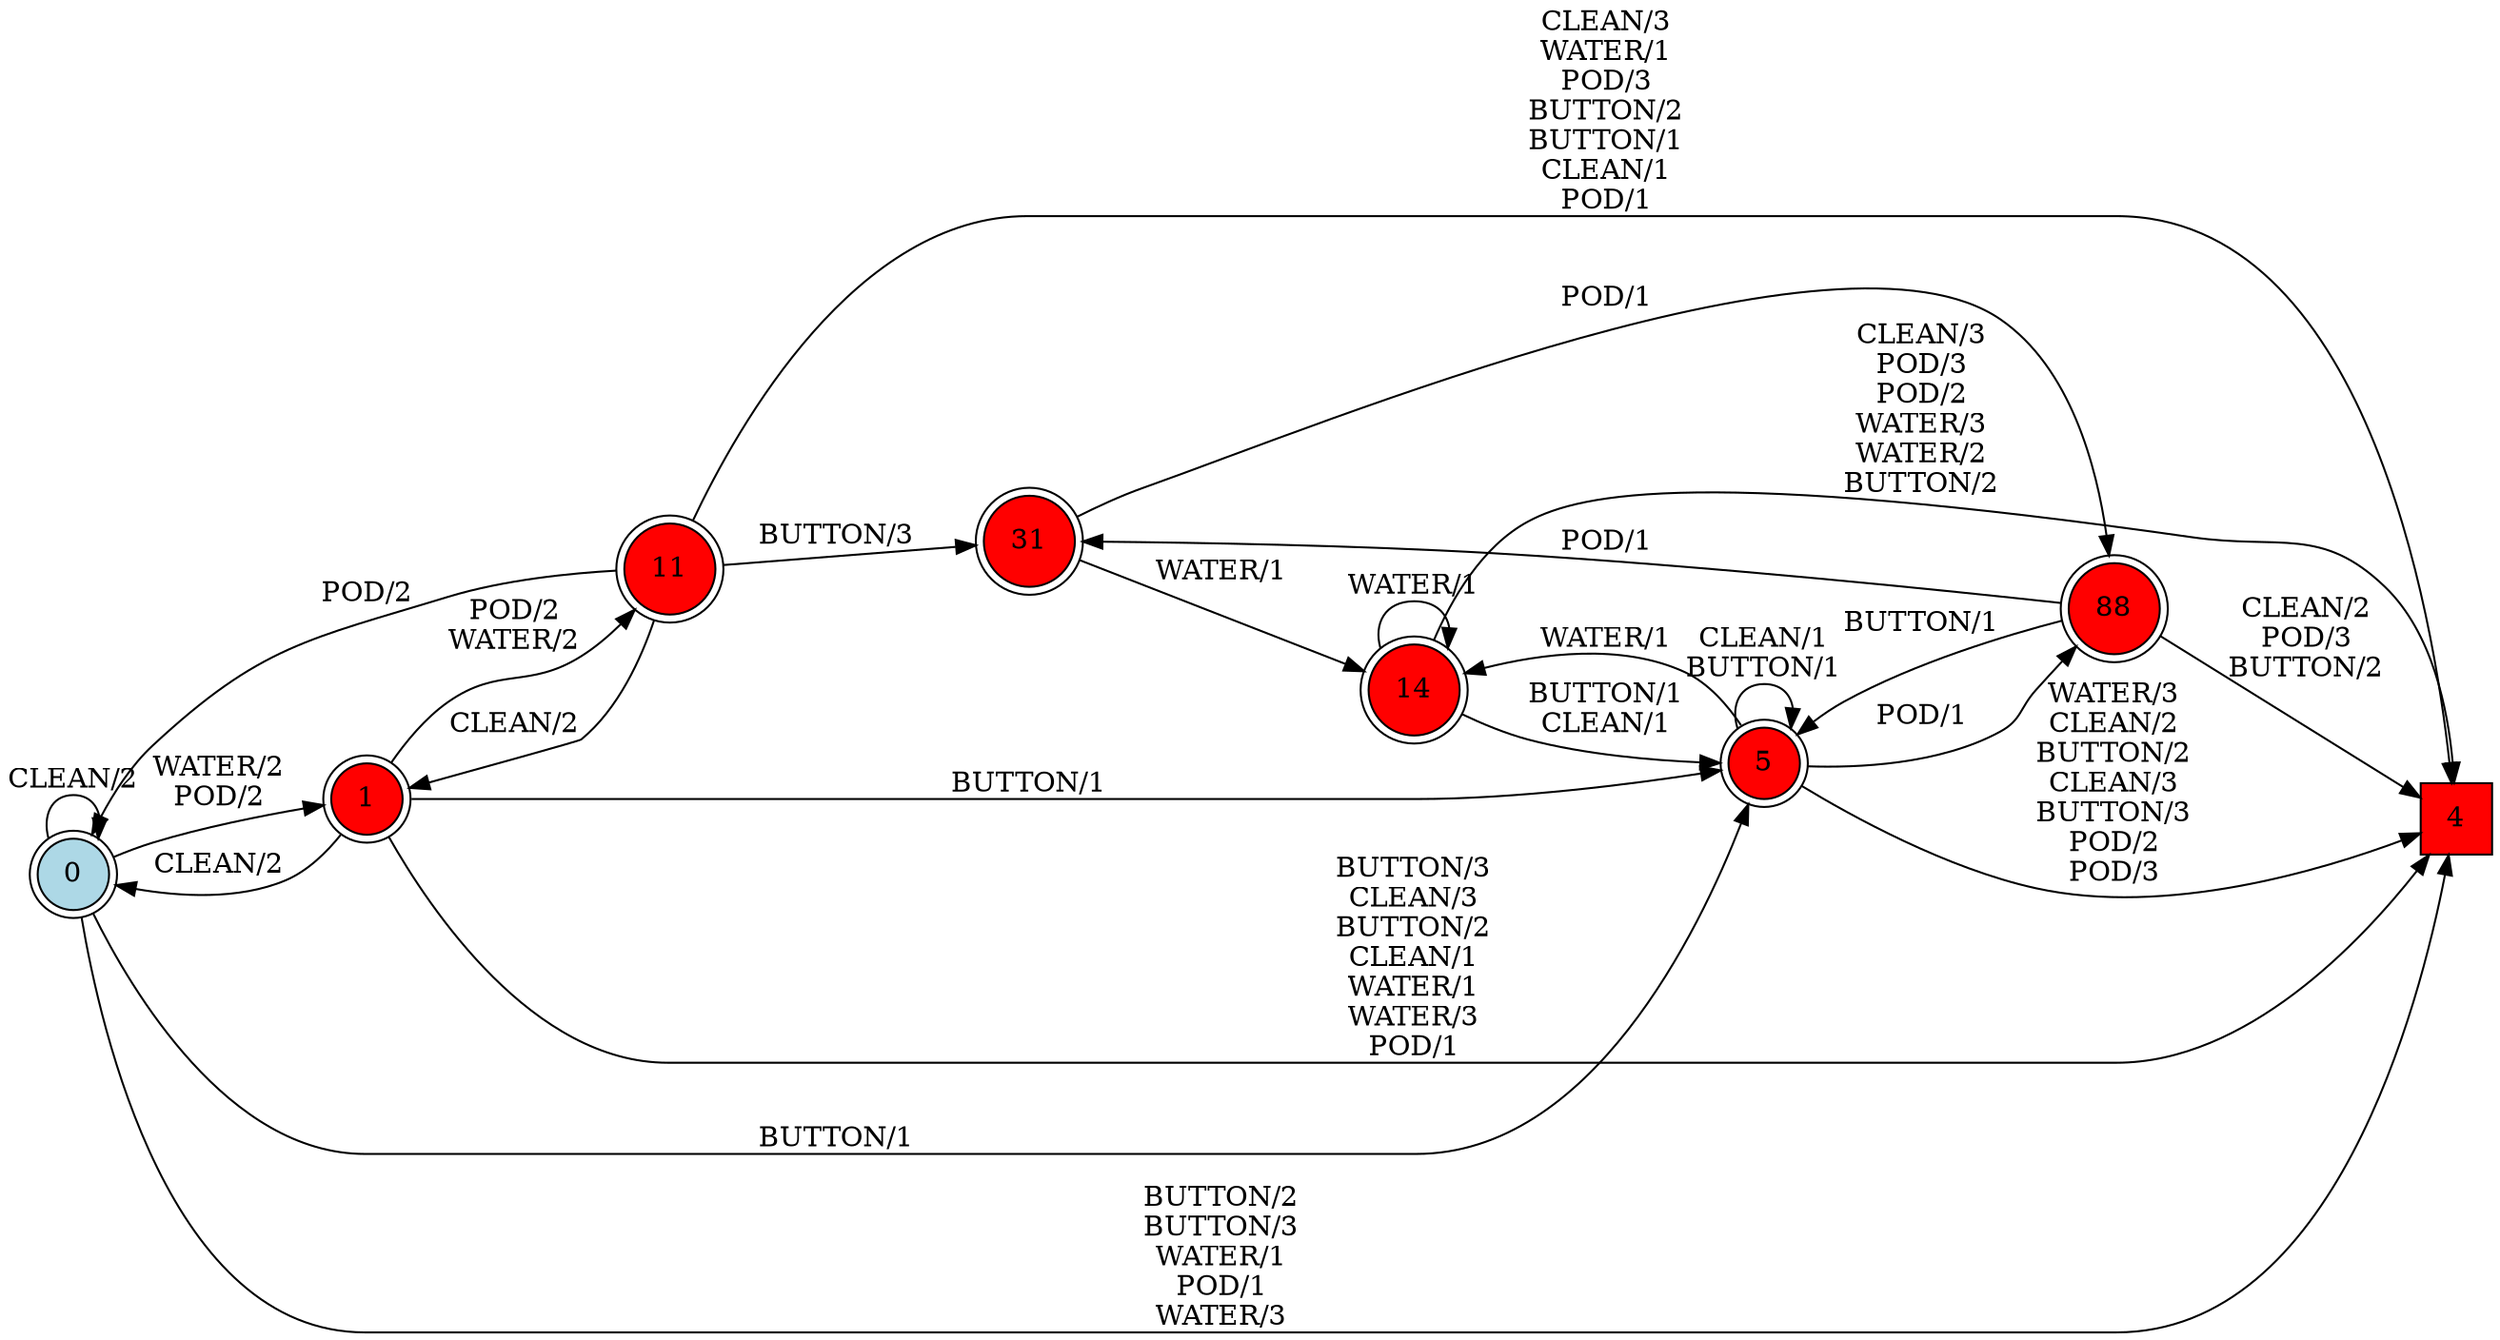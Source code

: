 digraph G {
  rankdir=LR;
  node [shape=circle, style=filled, fillcolor=white];
  "0" [isInitial=True, fillcolor=lightblue, shape=doublecircle];
  "1" [fillcolor=red, shape=doublecircle];
  "4" [fillcolor=red, shape=square];
  "5" [fillcolor=red, shape=doublecircle];
  "11" [fillcolor=red, shape=doublecircle];
  "14" [fillcolor=red, shape=doublecircle];
  "31" [fillcolor=red, shape=doublecircle];
  "88" [fillcolor=red, shape=doublecircle];
  "0" -> "1" [label="WATER/2\nPOD/2"];
  "0" -> "5" [label="BUTTON/1"];
  "0" -> "4" [label="BUTTON/2\nBUTTON/3\nWATER/1\nPOD/1\nWATER/3"];
  "0" -> "0" [label="CLEAN/2"];
  "1" -> "11" [label="POD/2\nWATER/2"];
  "1" -> "4" [label="BUTTON/3\nCLEAN/3\nBUTTON/2\nCLEAN/1\nWATER/1\nWATER/3\nPOD/1"];
  "1" -> "0" [label="CLEAN/2"];
  "1" -> "5" [label="BUTTON/1"];
  "5" -> "14" [label="WATER/1"];
  "5" -> "88" [label="POD/1"];
  "5" -> "4" [label="WATER/3\nCLEAN/2\nBUTTON/2\nCLEAN/3\nBUTTON/3\nPOD/2\nPOD/3"];
  "5" -> "5" [label="CLEAN/1\nBUTTON/1"];
  "11" -> "31" [label="BUTTON/3"];
  "11" -> "4" [label="CLEAN/3\nWATER/1\nPOD/3\nBUTTON/2\nBUTTON/1\nCLEAN/1\nPOD/1"];
  "11" -> "1" [label="CLEAN/2"];
  "11" -> "0" [label="POD/2"];
  "14" -> "4" [label="CLEAN/3\nPOD/3\nPOD/2\nWATER/3\nWATER/2\nBUTTON/2"];
  "14" -> "14" [label="WATER/1"];
  "14" -> "5" [label="BUTTON/1\nCLEAN/1"];
  "31" -> "14" [label="WATER/1"];
  "31" -> "88" [label="POD/1"];
  "88" -> "4" [label="CLEAN/2\nPOD/3\nBUTTON/2"];
  "88" -> "31" [label="POD/1"];
  "88" -> "5" [label="BUTTON/1"];
}